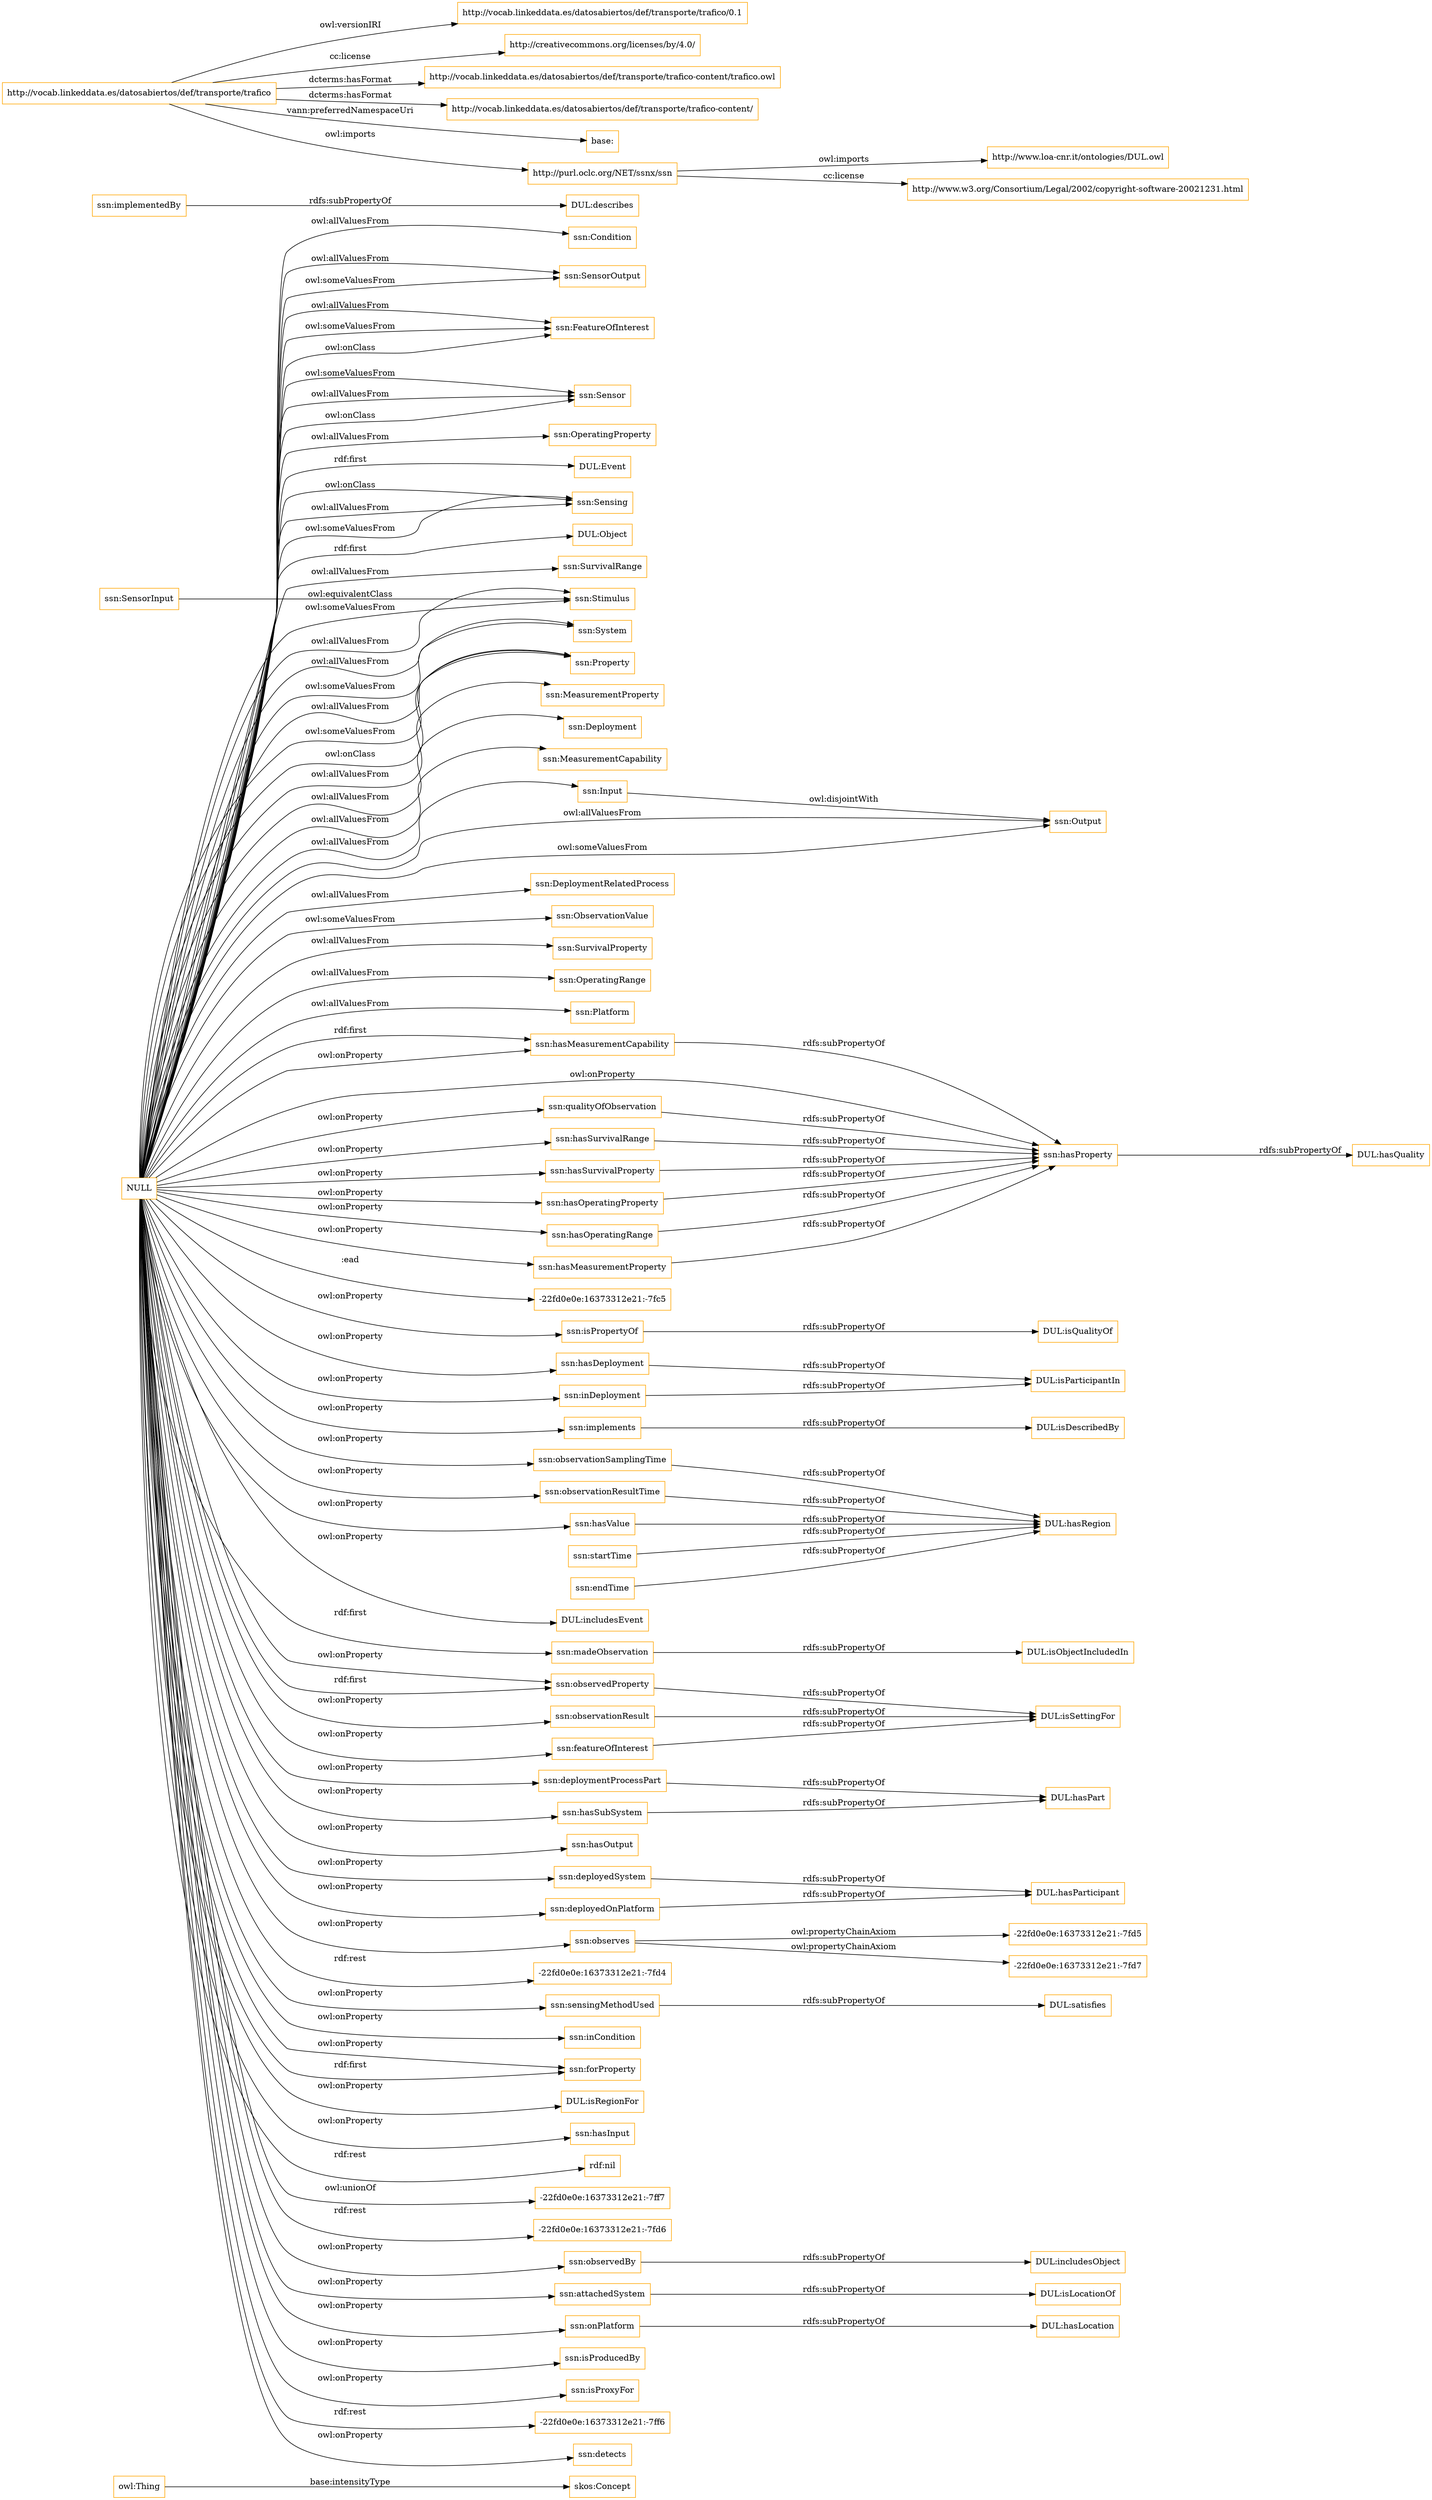 digraph ar2dtool_diagram { 
rankdir=LR;
size="1501"
node [shape = rectangle, color="orange"]; "skos:Concept" "ssn:Condition" "ssn:SensorOutput" "ssn:FeatureOfInterest" "ssn:Sensor" "ssn:OperatingProperty" "DUL:Event" "ssn:Sensing" "DUL:Object" "ssn:SurvivalRange" "ssn:Stimulus" "ssn:System" "ssn:Property" "ssn:MeasurementProperty" "ssn:Deployment" "ssn:MeasurementCapability" "ssn:Input" "ssn:DeploymentRelatedProcess" "ssn:SensorInput" "ssn:ObservationValue" "ssn:SurvivalProperty" "ssn:OperatingRange" "ssn:Output" "ssn:Platform" ; /*classes style*/
	"ssn:hasMeasurementCapability" -> "ssn:hasProperty" [ label = "rdfs:subPropertyOf" ];
	"NULL" -> "ssn:MeasurementCapability" [ label = "owl:allValuesFrom" ];
	"NULL" -> "ssn:qualityOfObservation" [ label = "owl:onProperty" ];
	"NULL" -> "-22fd0e0e:16373312e21:-7fc5" [ label = ":ead" ];
	"NULL" -> "ssn:System" [ label = "owl:allValuesFrom" ];
	"NULL" -> "ssn:isPropertyOf" [ label = "owl:onProperty" ];
	"NULL" -> "ssn:hasMeasurementCapability" [ label = "rdf:first" ];
	"NULL" -> "ssn:hasDeployment" [ label = "owl:onProperty" ];
	"NULL" -> "ssn:FeatureOfInterest" [ label = "owl:allValuesFrom" ];
	"NULL" -> "ssn:Sensor" [ label = "owl:someValuesFrom" ];
	"NULL" -> "ssn:hasSurvivalRange" [ label = "owl:onProperty" ];
	"NULL" -> "ssn:implements" [ label = "owl:onProperty" ];
	"NULL" -> "ssn:observationSamplingTime" [ label = "owl:onProperty" ];
	"NULL" -> "ssn:System" [ label = "owl:someValuesFrom" ];
	"NULL" -> "DUL:includesEvent" [ label = "owl:onProperty" ];
	"NULL" -> "ssn:madeObservation" [ label = "rdf:first" ];
	"NULL" -> "ssn:Input" [ label = "owl:allValuesFrom" ];
	"NULL" -> "ssn:observedProperty" [ label = "owl:onProperty" ];
	"NULL" -> "ssn:Output" [ label = "owl:allValuesFrom" ];
	"NULL" -> "ssn:deploymentProcessPart" [ label = "owl:onProperty" ];
	"NULL" -> "DUL:Event" [ label = "rdf:first" ];
	"NULL" -> "ssn:hasOutput" [ label = "owl:onProperty" ];
	"NULL" -> "ssn:deployedSystem" [ label = "owl:onProperty" ];
	"NULL" -> "ssn:observes" [ label = "owl:onProperty" ];
	"NULL" -> "-22fd0e0e:16373312e21:-7fd4" [ label = "rdf:rest" ];
	"NULL" -> "ssn:ObservationValue" [ label = "owl:someValuesFrom" ];
	"NULL" -> "DUL:Object" [ label = "rdf:first" ];
	"NULL" -> "ssn:hasMeasurementCapability" [ label = "owl:onProperty" ];
	"NULL" -> "ssn:sensingMethodUsed" [ label = "owl:onProperty" ];
	"NULL" -> "ssn:inDeployment" [ label = "owl:onProperty" ];
	"NULL" -> "ssn:DeploymentRelatedProcess" [ label = "owl:allValuesFrom" ];
	"NULL" -> "ssn:Deployment" [ label = "owl:allValuesFrom" ];
	"NULL" -> "ssn:inCondition" [ label = "owl:onProperty" ];
	"NULL" -> "ssn:forProperty" [ label = "owl:onProperty" ];
	"NULL" -> "DUL:isRegionFor" [ label = "owl:onProperty" ];
	"NULL" -> "ssn:Stimulus" [ label = "owl:someValuesFrom" ];
	"NULL" -> "ssn:hasProperty" [ label = "owl:onProperty" ];
	"NULL" -> "ssn:Sensor" [ label = "owl:allValuesFrom" ];
	"NULL" -> "ssn:Output" [ label = "owl:someValuesFrom" ];
	"NULL" -> "ssn:hasInput" [ label = "owl:onProperty" ];
	"NULL" -> "ssn:SensorOutput" [ label = "owl:allValuesFrom" ];
	"NULL" -> "rdf:nil" [ label = "rdf:rest" ];
	"NULL" -> "ssn:Sensor" [ label = "owl:onClass" ];
	"NULL" -> "ssn:observationResult" [ label = "owl:onProperty" ];
	"NULL" -> "-22fd0e0e:16373312e21:-7ff7" [ label = "owl:unionOf" ];
	"NULL" -> "ssn:hasSurvivalProperty" [ label = "owl:onProperty" ];
	"NULL" -> "ssn:hasOperatingProperty" [ label = "owl:onProperty" ];
	"NULL" -> "ssn:Property" [ label = "owl:allValuesFrom" ];
	"NULL" -> "-22fd0e0e:16373312e21:-7fd6" [ label = "rdf:rest" ];
	"NULL" -> "ssn:hasOperatingRange" [ label = "owl:onProperty" ];
	"NULL" -> "ssn:observedBy" [ label = "owl:onProperty" ];
	"NULL" -> "ssn:attachedSystem" [ label = "owl:onProperty" ];
	"NULL" -> "ssn:FeatureOfInterest" [ label = "owl:someValuesFrom" ];
	"NULL" -> "ssn:FeatureOfInterest" [ label = "owl:onClass" ];
	"NULL" -> "ssn:OperatingRange" [ label = "owl:allValuesFrom" ];
	"NULL" -> "ssn:onPlatform" [ label = "owl:onProperty" ];
	"NULL" -> "ssn:Stimulus" [ label = "owl:allValuesFrom" ];
	"NULL" -> "ssn:Sensing" [ label = "owl:onClass" ];
	"NULL" -> "ssn:hasSubSystem" [ label = "owl:onProperty" ];
	"NULL" -> "ssn:isProducedBy" [ label = "owl:onProperty" ];
	"NULL" -> "ssn:hasMeasurementProperty" [ label = "owl:onProperty" ];
	"NULL" -> "ssn:isProxyFor" [ label = "owl:onProperty" ];
	"NULL" -> "ssn:Platform" [ label = "owl:allValuesFrom" ];
	"NULL" -> "ssn:SurvivalProperty" [ label = "owl:allValuesFrom" ];
	"NULL" -> "-22fd0e0e:16373312e21:-7ff6" [ label = "rdf:rest" ];
	"NULL" -> "ssn:Property" [ label = "owl:someValuesFrom" ];
	"NULL" -> "ssn:Property" [ label = "owl:onClass" ];
	"NULL" -> "ssn:deployedOnPlatform" [ label = "owl:onProperty" ];
	"NULL" -> "ssn:Sensing" [ label = "owl:allValuesFrom" ];
	"NULL" -> "ssn:detects" [ label = "owl:onProperty" ];
	"NULL" -> "ssn:SurvivalRange" [ label = "owl:allValuesFrom" ];
	"NULL" -> "ssn:Sensing" [ label = "owl:someValuesFrom" ];
	"NULL" -> "ssn:MeasurementProperty" [ label = "owl:allValuesFrom" ];
	"NULL" -> "ssn:observationResultTime" [ label = "owl:onProperty" ];
	"NULL" -> "ssn:forProperty" [ label = "rdf:first" ];
	"NULL" -> "ssn:hasValue" [ label = "owl:onProperty" ];
	"NULL" -> "ssn:featureOfInterest" [ label = "owl:onProperty" ];
	"NULL" -> "ssn:SensorOutput" [ label = "owl:someValuesFrom" ];
	"NULL" -> "ssn:OperatingProperty" [ label = "owl:allValuesFrom" ];
	"NULL" -> "ssn:Condition" [ label = "owl:allValuesFrom" ];
	"NULL" -> "ssn:observedProperty" [ label = "rdf:first" ];
	"ssn:startTime" -> "DUL:hasRegion" [ label = "rdfs:subPropertyOf" ];
	"ssn:hasSurvivalProperty" -> "ssn:hasProperty" [ label = "rdfs:subPropertyOf" ];
	"ssn:hasOperatingProperty" -> "ssn:hasProperty" [ label = "rdfs:subPropertyOf" ];
	"ssn:sensingMethodUsed" -> "DUL:satisfies" [ label = "rdfs:subPropertyOf" ];
	"ssn:implementedBy" -> "DUL:describes" [ label = "rdfs:subPropertyOf" ];
	"ssn:observationResultTime" -> "DUL:hasRegion" [ label = "rdfs:subPropertyOf" ];
	"ssn:hasProperty" -> "DUL:hasQuality" [ label = "rdfs:subPropertyOf" ];
	"ssn:hasDeployment" -> "DUL:isParticipantIn" [ label = "rdfs:subPropertyOf" ];
	"ssn:observationSamplingTime" -> "DUL:hasRegion" [ label = "rdfs:subPropertyOf" ];
	"ssn:onPlatform" -> "DUL:hasLocation" [ label = "rdfs:subPropertyOf" ];
	"ssn:hasSurvivalRange" -> "ssn:hasProperty" [ label = "rdfs:subPropertyOf" ];
	"http://vocab.linkeddata.es/datosabiertos/def/transporte/trafico" -> "http://vocab.linkeddata.es/datosabiertos/def/transporte/trafico/0.1" [ label = "owl:versionIRI" ];
	"http://vocab.linkeddata.es/datosabiertos/def/transporte/trafico" -> "http://creativecommons.org/licenses/by/4.0/" [ label = "cc:license" ];
	"http://vocab.linkeddata.es/datosabiertos/def/transporte/trafico" -> "http://vocab.linkeddata.es/datosabiertos/def/transporte/trafico-content/trafico.owl" [ label = "dcterms:hasFormat" ];
	"http://vocab.linkeddata.es/datosabiertos/def/transporte/trafico" -> "http://vocab.linkeddata.es/datosabiertos/def/transporte/trafico-content/" [ label = "dcterms:hasFormat" ];
	"http://vocab.linkeddata.es/datosabiertos/def/transporte/trafico" -> "base:" [ label = "vann:preferredNamespaceUri" ];
	"http://vocab.linkeddata.es/datosabiertos/def/transporte/trafico" -> "http://purl.oclc.org/NET/ssnx/ssn" [ label = "owl:imports" ];
	"ssn:Input" -> "ssn:Output" [ label = "owl:disjointWith" ];
	"ssn:deployedSystem" -> "DUL:hasParticipant" [ label = "rdfs:subPropertyOf" ];
	"ssn:attachedSystem" -> "DUL:isLocationOf" [ label = "rdfs:subPropertyOf" ];
	"ssn:observedBy" -> "DUL:includesObject" [ label = "rdfs:subPropertyOf" ];
	"ssn:implements" -> "DUL:isDescribedBy" [ label = "rdfs:subPropertyOf" ];
	"ssn:deployedOnPlatform" -> "DUL:hasParticipant" [ label = "rdfs:subPropertyOf" ];
	"ssn:observationResult" -> "DUL:isSettingFor" [ label = "rdfs:subPropertyOf" ];
	"ssn:hasOperatingRange" -> "ssn:hasProperty" [ label = "rdfs:subPropertyOf" ];
	"ssn:observedProperty" -> "DUL:isSettingFor" [ label = "rdfs:subPropertyOf" ];
	"http://purl.oclc.org/NET/ssnx/ssn" -> "http://www.loa-cnr.it/ontologies/DUL.owl" [ label = "owl:imports" ];
	"http://purl.oclc.org/NET/ssnx/ssn" -> "http://www.w3.org/Consortium/Legal/2002/copyright-software-20021231.html" [ label = "cc:license" ];
	"ssn:endTime" -> "DUL:hasRegion" [ label = "rdfs:subPropertyOf" ];
	"ssn:hasValue" -> "DUL:hasRegion" [ label = "rdfs:subPropertyOf" ];
	"ssn:hasMeasurementProperty" -> "ssn:hasProperty" [ label = "rdfs:subPropertyOf" ];
	"ssn:isPropertyOf" -> "DUL:isQualityOf" [ label = "rdfs:subPropertyOf" ];
	"ssn:inDeployment" -> "DUL:isParticipantIn" [ label = "rdfs:subPropertyOf" ];
	"ssn:observes" -> "-22fd0e0e:16373312e21:-7fd5" [ label = "owl:propertyChainAxiom" ];
	"ssn:observes" -> "-22fd0e0e:16373312e21:-7fd7" [ label = "owl:propertyChainAxiom" ];
	"ssn:hasSubSystem" -> "DUL:hasPart" [ label = "rdfs:subPropertyOf" ];
	"ssn:madeObservation" -> "DUL:isObjectIncludedIn" [ label = "rdfs:subPropertyOf" ];
	"ssn:deploymentProcessPart" -> "DUL:hasPart" [ label = "rdfs:subPropertyOf" ];
	"ssn:featureOfInterest" -> "DUL:isSettingFor" [ label = "rdfs:subPropertyOf" ];
	"ssn:qualityOfObservation" -> "ssn:hasProperty" [ label = "rdfs:subPropertyOf" ];
	"ssn:SensorInput" -> "ssn:Stimulus" [ label = "owl:equivalentClass" ];
	"owl:Thing" -> "skos:Concept" [ label = "base:intensityType" ];

}
